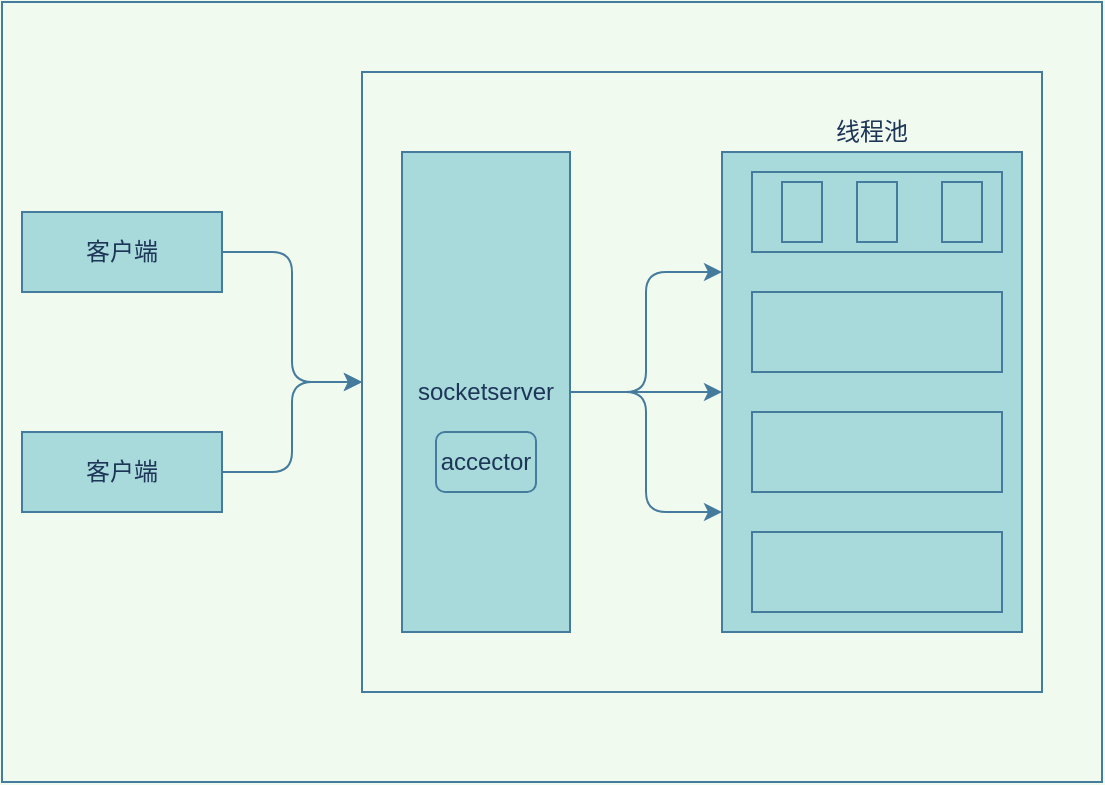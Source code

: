<mxfile>
    <diagram id="pMnw_p0gh6xWf-YqkLkx" name="第 1 页">
        <mxGraphModel dx="744" dy="258" grid="1" gridSize="10" guides="1" tooltips="1" connect="1" arrows="1" fold="1" page="1" pageScale="1" pageWidth="827" pageHeight="1169" background="#F1FAEE" math="0" shadow="0">
            <root>
                <mxCell id="0"/>
                <mxCell id="1" parent="0"/>
                <mxCell id="24" value="" style="rounded=0;whiteSpace=wrap;html=1;sketch=0;fontColor=#1D3557;strokeColor=#457B9D;fillColor=none;" parent="1" vertex="1">
                    <mxGeometry x="110" y="35" width="550" height="390" as="geometry"/>
                </mxCell>
                <mxCell id="22" style="edgeStyle=orthogonalEdgeStyle;curved=0;rounded=1;sketch=0;orthogonalLoop=1;jettySize=auto;html=1;fontColor=#1D3557;strokeColor=#457B9D;fillColor=#A8DADC;" parent="1" source="2" target="4" edge="1">
                    <mxGeometry relative="1" as="geometry"/>
                </mxCell>
                <mxCell id="2" value="客户端" style="rounded=0;whiteSpace=wrap;html=1;sketch=0;fontColor=#1D3557;strokeColor=#457B9D;fillColor=#A8DADC;" parent="1" vertex="1">
                    <mxGeometry x="120" y="140" width="100" height="40" as="geometry"/>
                </mxCell>
                <mxCell id="23" style="edgeStyle=orthogonalEdgeStyle;curved=0;rounded=1;sketch=0;orthogonalLoop=1;jettySize=auto;html=1;entryX=0;entryY=0.5;entryDx=0;entryDy=0;fontColor=#1D3557;strokeColor=#457B9D;fillColor=#A8DADC;" parent="1" source="3" target="4" edge="1">
                    <mxGeometry relative="1" as="geometry"/>
                </mxCell>
                <mxCell id="3" value="客户端" style="rounded=0;whiteSpace=wrap;html=1;sketch=0;fontColor=#1D3557;strokeColor=#457B9D;fillColor=#A8DADC;" parent="1" vertex="1">
                    <mxGeometry x="120" y="250" width="100" height="40" as="geometry"/>
                </mxCell>
                <mxCell id="4" value="" style="rounded=0;whiteSpace=wrap;html=1;sketch=0;fontColor=#1D3557;strokeColor=#457B9D;fillColor=none;" parent="1" vertex="1">
                    <mxGeometry x="290" y="70" width="340" height="310" as="geometry"/>
                </mxCell>
                <mxCell id="19" style="edgeStyle=orthogonalEdgeStyle;curved=0;rounded=1;sketch=0;orthogonalLoop=1;jettySize=auto;html=1;entryX=0;entryY=0.25;entryDx=0;entryDy=0;fontColor=#1D3557;strokeColor=#457B9D;fillColor=#A8DADC;" parent="1" source="5" target="7" edge="1">
                    <mxGeometry relative="1" as="geometry"/>
                </mxCell>
                <mxCell id="20" style="edgeStyle=orthogonalEdgeStyle;curved=0;rounded=1;sketch=0;orthogonalLoop=1;jettySize=auto;html=1;fontColor=#1D3557;strokeColor=#457B9D;fillColor=#A8DADC;" parent="1" source="5" target="7" edge="1">
                    <mxGeometry relative="1" as="geometry"/>
                </mxCell>
                <mxCell id="21" style="edgeStyle=orthogonalEdgeStyle;curved=0;rounded=1;sketch=0;orthogonalLoop=1;jettySize=auto;html=1;entryX=0;entryY=0.75;entryDx=0;entryDy=0;fontColor=#1D3557;strokeColor=#457B9D;fillColor=#A8DADC;" parent="1" source="5" target="7" edge="1">
                    <mxGeometry relative="1" as="geometry"/>
                </mxCell>
                <mxCell id="5" value="socketserver" style="rounded=0;whiteSpace=wrap;html=1;sketch=0;fontColor=#1D3557;strokeColor=#457B9D;fillColor=#A8DADC;" parent="1" vertex="1">
                    <mxGeometry x="310" y="110" width="84" height="240" as="geometry"/>
                </mxCell>
                <mxCell id="7" value="" style="rounded=0;whiteSpace=wrap;html=1;sketch=0;fontColor=#1D3557;strokeColor=#457B9D;fillColor=#A8DADC;" parent="1" vertex="1">
                    <mxGeometry x="470" y="110" width="150" height="240" as="geometry"/>
                </mxCell>
                <mxCell id="8" value="" style="rounded=0;whiteSpace=wrap;html=1;sketch=0;fontColor=#1D3557;strokeColor=#457B9D;fillColor=none;" parent="1" vertex="1">
                    <mxGeometry x="485" y="120" width="125" height="40" as="geometry"/>
                </mxCell>
                <mxCell id="10" value="" style="rounded=0;whiteSpace=wrap;html=1;sketch=0;fontColor=#1D3557;strokeColor=#457B9D;fillColor=none;" parent="1" vertex="1">
                    <mxGeometry x="485" y="180" width="125" height="40" as="geometry"/>
                </mxCell>
                <mxCell id="11" value="" style="rounded=0;whiteSpace=wrap;html=1;sketch=0;fontColor=#1D3557;strokeColor=#457B9D;fillColor=none;" parent="1" vertex="1">
                    <mxGeometry x="485" y="240" width="125" height="40" as="geometry"/>
                </mxCell>
                <mxCell id="12" value="" style="rounded=0;whiteSpace=wrap;html=1;sketch=0;fontColor=#1D3557;strokeColor=#457B9D;fillColor=none;" parent="1" vertex="1">
                    <mxGeometry x="485" y="300" width="125" height="40" as="geometry"/>
                </mxCell>
                <mxCell id="14" value="" style="rounded=0;whiteSpace=wrap;html=1;sketch=0;fontColor=#1D3557;strokeColor=#457B9D;fillColor=none;" parent="1" vertex="1">
                    <mxGeometry x="500" y="125" width="20" height="30" as="geometry"/>
                </mxCell>
                <mxCell id="15" value="" style="rounded=0;whiteSpace=wrap;html=1;sketch=0;fontColor=#1D3557;strokeColor=#457B9D;fillColor=none;" parent="1" vertex="1">
                    <mxGeometry x="537.5" y="125" width="20" height="30" as="geometry"/>
                </mxCell>
                <mxCell id="16" value="" style="rounded=0;whiteSpace=wrap;html=1;sketch=0;fontColor=#1D3557;strokeColor=#457B9D;fillColor=none;" parent="1" vertex="1">
                    <mxGeometry x="580" y="125" width="20" height="30" as="geometry"/>
                </mxCell>
                <mxCell id="18" value="线程池" style="text;html=1;strokeColor=none;fillColor=none;align=center;verticalAlign=middle;whiteSpace=wrap;rounded=0;sketch=0;fontColor=#1D3557;" parent="1" vertex="1">
                    <mxGeometry x="525" y="90" width="40" height="20" as="geometry"/>
                </mxCell>
                <mxCell id="25" value="accector" style="rounded=1;whiteSpace=wrap;html=1;sketch=0;fontColor=#1D3557;strokeColor=#457B9D;fillColor=none;" parent="1" vertex="1">
                    <mxGeometry x="327" y="250" width="50" height="30" as="geometry"/>
                </mxCell>
            </root>
        </mxGraphModel>
    </diagram>
</mxfile>